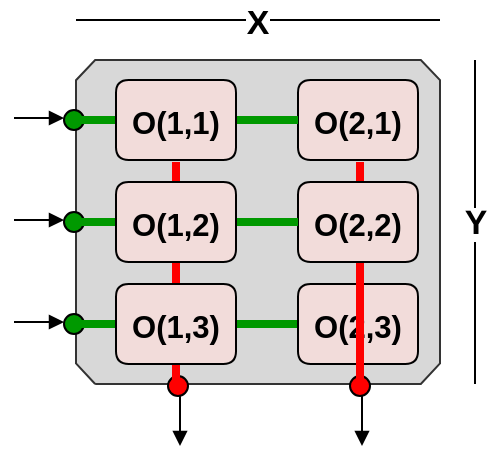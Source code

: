 <mxfile version="19.0.3" type="device"><diagram name="Figures 7, 8, 9" id="Matrices_1"><mxGraphModel dx="1126" dy="689" grid="1" gridSize="10" guides="1" tooltips="1" connect="1" arrows="1" fold="1" page="1" pageScale="1" pageWidth="850" pageHeight="1100" math="0" shadow="0"><root><mxCell id="0"/><mxCell id="1" parent="0"/><mxCell id="110" style="vsdxID=165;fillColor=#d8d8d8;gradientColor=none;shape=stencil(lZLLDoMgEEW/hi1BRmlcW/sfJmIhpWCQvv6+0ImpqYnS3TzOkDtzIdBMqhsl4WwK3l3kQ/dBETgSzrVV0usQIwItgWZwXp69u9ke87FLZIqu7p5eeOJcRblIQ5y9sFAw9slPSBttF3Rd0kOZj8/NGa6BCpGPC8qLf7RsKFmtucGuRFS57M5+e7eOwdemQRuDLi/7v7bGEn4JaN8=);strokeColor=#333333;spacingBottom=-3;points=[[0,0,0],[1,0,0]];labelBackgroundColor=#ffff99;rounded=0;html=1;whiteSpace=wrap;" parent="1" vertex="1"><mxGeometry x="361" y="341" width="182" height="162" as="geometry"/></mxCell><mxCell id="111" style="vsdxID=168;fillColor=none;gradientColor=none;strokeColor=none;spacingBottom=-3;points=[];labelBackgroundColor=none;rounded=0;html=1;whiteSpace=wrap;" parent="1" vertex="1"><mxGeometry x="330" y="468" width="35" height="10" as="geometry"/></mxCell><mxCell id="112" style="vsdxID=169;fillColor=#009900;gradientColor=none;shape=stencil(vVHLDsIgEPwajiQI6RfU+h8bu22JCGRB2/69kG1iazx58DazM/vIjjBtmiCi0CplCjecbZ8nYc5Ca+snJJsLEqYTph0C4Ujh4XvmEaqzont41gkL96naodXKrGF6YSfQtUi0OXXDVlqPfJNP6usotUhYbJIUMmQb/GGrAxpRljVycDBuc1hKM2LclX8/7H9nFfB+82Cd45T2+mcspcSRmu4F);strokeColor=#000000;spacingBottom=-3;points=[];labelBackgroundColor=none;rounded=0;html=1;whiteSpace=wrap;" parent="111" vertex="1"><mxGeometry x="25" width="10" height="10" as="geometry"/></mxCell><mxCell id="187" style="vsdxID=170;edgeStyle=none;startArrow=none;endArrow=block;startSize=5;endSize=5;strokeColor=#000000;spacingTop=0;spacingBottom=-3;spacingLeft=0;spacingRight=0;verticalAlign=middle;html=1;labelBackgroundColor=none;rounded=0;" parent="111" edge="1"><mxGeometry relative="1" as="geometry"><mxPoint x="-1" as="offset"/><Array as="points"/><mxPoint y="4" as="sourcePoint"/><mxPoint x="25" y="4" as="targetPoint"/></mxGeometry></mxCell><mxCell id="113" style="vsdxID=172;rotation=90;fillColor=none;gradientColor=none;strokeColor=none;spacingBottom=-3;points=[];labelBackgroundColor=none;rounded=0;html=1;whiteSpace=wrap;" parent="1" vertex="1"><mxGeometry x="394" y="511" width="35" height="10" as="geometry"/></mxCell><mxCell id="114" style="vsdxID=173;rotation=90;fillColor=#FF0000;gradientColor=none;shape=stencil(vVHLDsIgEPwajiQI6RfU+h8bu22JCGRB2/69kG1iazx58DazM/vIjjBtmiCi0CplCjecbZ8nYc5Ca+snJJsLEqYTph0C4Ujh4XvmEaqzont41gkL96naodXKrGF6YSfQtUi0OXXDVlqPfJNP6usotUhYbJIUMmQb/GGrAxpRljVycDBuc1hKM2LclX8/7H9nFfB+82Cd45T2+mcspcSRmu4F);strokeColor=#000000;spacingBottom=-3;points=[];labelBackgroundColor=none;rounded=0;html=1;whiteSpace=wrap;" parent="113" vertex="1"><mxGeometry x="13" y="-12" width="10" height="10" as="geometry"/></mxCell><mxCell id="189" style="vsdxID=174;edgeStyle=none;startArrow=none;endArrow=block;startSize=5;endSize=5;strokeColor=#000000;spacingTop=0;spacingBottom=-3;spacingLeft=0;spacingRight=0;verticalAlign=middle;html=1;labelBackgroundColor=none;rounded=0;" parent="113" edge="1"><mxGeometry relative="1" as="geometry"><mxPoint x="-1" as="offset"/><Array as="points"/><mxPoint x="19" y="-2" as="sourcePoint"/><mxPoint x="19" y="23" as="targetPoint"/></mxGeometry></mxCell><mxCell id="115" value="&lt;div style=&quot;font-size: 1px&quot;&gt;&lt;font style=&quot;font-size:15.52px;font-family:Arial;color:#000000;direction:ltr;letter-spacing:0px;line-height:100%;opacity:1&quot;&gt;&lt;b&gt;O(2,1)&lt;br/&gt;&lt;/b&gt;&lt;/font&gt;&lt;/div&gt;" style="verticalAlign=middle;align=center;vsdxID=176;fillColor=#f2dcda;gradientColor=none;shape=stencil(nZBLDsIwEENPM1sUMoILlHIBThCRQEaEpErD9/SkNUhVFyy6G9vPGsnETe9N50irvuR0cQ+xxRPvSGuJ3mUp9SJuiZtTyu6c0y1a6M5UUqvRcRad9UBrZfLxIG8Hb7viDWz0ruk+/HsiVYhe376C3gMNEifoL1wE/0EXgrP39RgXwVYSAgad5vMFq4X1uf0A);strokeColor=#000000;spacingBottom=-1;points=[];labelBackgroundColor=none;rounded=1;html=1;whiteSpace=wrap;" parent="1" vertex="1"><mxGeometry x="472" y="351" width="60" height="40" as="geometry"/></mxCell><mxCell id="116" style="vsdxID=177;rotation=90;fillColor=none;gradientColor=none;strokeColor=none;spacingBottom=-3;points=[];labelBackgroundColor=none;rounded=0;html=1;whiteSpace=wrap;" parent="1" vertex="1"><mxGeometry x="485" y="511" width="35" height="10" as="geometry"/></mxCell><mxCell id="117" style="vsdxID=178;rotation=90;fillColor=#FF0000;gradientColor=none;shape=stencil(vVHLDsIgEPwajiQI6RfU+h8bu22JCGRB2/69kG1iazx58DazM/vIjjBtmiCi0CplCjecbZ8nYc5Ca+snJJsLEqYTph0C4Ujh4XvmEaqzont41gkL96naodXKrGF6YSfQtUi0OXXDVlqPfJNP6usotUhYbJIUMmQb/GGrAxpRljVycDBuc1hKM2LclX8/7H9nFfB+82Cd45T2+mcspcSRmu4F);strokeColor=#000000;spacingBottom=-3;points=[];labelBackgroundColor=none;rounded=0;html=1;whiteSpace=wrap;" parent="116" vertex="1"><mxGeometry x="13" y="-12" width="10" height="10" as="geometry"/></mxCell><mxCell id="191" style="vsdxID=179;edgeStyle=none;startArrow=none;endArrow=block;startSize=5;endSize=5;strokeColor=#000000;spacingTop=0;spacingBottom=-3;spacingLeft=0;spacingRight=0;verticalAlign=middle;html=1;labelBackgroundColor=none;rounded=0;" parent="116" edge="1"><mxGeometry relative="1" as="geometry"><mxPoint x="-1" as="offset"/><Array as="points"/><mxPoint x="19" y="-2" as="sourcePoint"/><mxPoint x="19" y="23" as="targetPoint"/></mxGeometry></mxCell><mxCell id="118" style="vsdxID=180;fillColor=none;gradientColor=none;strokeColor=none;spacingBottom=-3;points=[];labelBackgroundColor=none;rounded=0;html=1;whiteSpace=wrap;" parent="1" vertex="1"><mxGeometry x="330" y="366" width="35" height="10" as="geometry"/></mxCell><mxCell id="119" style="vsdxID=181;fillColor=#009900;gradientColor=none;shape=stencil(vVHLDsIgEPwajiQI6RfU+h8bu22JCGRB2/69kG1iazx58DazM/vIjjBtmiCi0CplCjecbZ8nYc5Ca+snJJsLEqYTph0C4Ujh4XvmEaqzont41gkL96naodXKrGF6YSfQtUi0OXXDVlqPfJNP6usotUhYbJIUMmQb/GGrAxpRljVycDBuc1hKM2LclX8/7H9nFfB+82Cd45T2+mcspcSRmu4F);strokeColor=#000000;spacingBottom=-3;points=[];labelBackgroundColor=none;rounded=0;html=1;whiteSpace=wrap;" parent="118" vertex="1"><mxGeometry x="25" width="10" height="10" as="geometry"/></mxCell><mxCell id="192" style="vsdxID=182;edgeStyle=none;startArrow=none;endArrow=block;startSize=5;endSize=5;strokeColor=#000000;spacingTop=0;spacingBottom=-3;spacingLeft=0;spacingRight=0;verticalAlign=middle;html=1;labelBackgroundColor=none;rounded=0;" parent="118" edge="1"><mxGeometry relative="1" as="geometry"><mxPoint x="-1" as="offset"/><Array as="points"/><mxPoint y="4" as="sourcePoint"/><mxPoint x="25" y="4" as="targetPoint"/></mxGeometry></mxCell><mxCell id="120" style="vsdxID=184;fillColor=none;gradientColor=none;strokeColor=none;spacingBottom=-3;points=[];labelBackgroundColor=none;rounded=0;html=1;whiteSpace=wrap;" parent="1" vertex="1"><mxGeometry x="330" y="417" width="35" height="10" as="geometry"/></mxCell><mxCell id="121" style="vsdxID=185;fillColor=#009900;gradientColor=none;shape=stencil(vVHLDsIgEPwajiQI6RfU+h8bu22JCGRB2/69kG1iazx58DazM/vIjjBtmiCi0CplCjecbZ8nYc5Ca+snJJsLEqYTph0C4Ujh4XvmEaqzont41gkL96naodXKrGF6YSfQtUi0OXXDVlqPfJNP6usotUhYbJIUMmQb/GGrAxpRljVycDBuc1hKM2LclX8/7H9nFfB+82Cd45T2+mcspcSRmu4F);strokeColor=#000000;spacingBottom=-3;points=[];labelBackgroundColor=none;rounded=0;html=1;whiteSpace=wrap;" parent="120" vertex="1"><mxGeometry x="25" width="10" height="10" as="geometry"/></mxCell><mxCell id="194" style="vsdxID=186;edgeStyle=none;startArrow=none;endArrow=block;startSize=5;endSize=5;strokeColor=#000000;spacingTop=0;spacingBottom=-3;spacingLeft=0;spacingRight=0;verticalAlign=middle;html=1;labelBackgroundColor=none;rounded=0;" parent="120" edge="1"><mxGeometry relative="1" as="geometry"><mxPoint x="-1" as="offset"/><Array as="points"/><mxPoint y="4" as="sourcePoint"/><mxPoint x="25" y="4" as="targetPoint"/></mxGeometry></mxCell><mxCell id="185" style="vsdxID=166;edgeStyle=none;startArrow=none;endArrow=none;startSize=5;endSize=5;strokeWidth=4;strokeColor=#009900;spacingTop=0;spacingBottom=-3;spacingLeft=0;spacingRight=0;verticalAlign=middle;html=1;labelBackgroundColor=none;rounded=0;" parent="1" edge="1"><mxGeometry relative="1" as="geometry"><mxPoint x="-1" as="offset"/><Array as="points"/><mxPoint x="361" y="371" as="sourcePoint"/><mxPoint x="472" y="371" as="targetPoint"/></mxGeometry></mxCell><mxCell id="186" style="vsdxID=167;edgeStyle=none;startArrow=none;endArrow=none;startSize=5;endSize=5;strokeWidth=4;strokeColor=#009900;spacingTop=0;spacingBottom=-3;spacingLeft=0;spacingRight=0;verticalAlign=middle;html=1;labelBackgroundColor=none;rounded=0;" parent="1" edge="1"><mxGeometry relative="1" as="geometry"><mxPoint x="-1" as="offset"/><Array as="points"/><mxPoint x="361" y="473" as="sourcePoint"/><mxPoint x="472" y="473" as="targetPoint"/></mxGeometry></mxCell><mxCell id="123" value="&lt;div style=&quot;font-size: 1px&quot;&gt;&lt;font style=&quot;font-size:15.52px;font-family:Arial;color:#000000;direction:ltr;letter-spacing:0px;line-height:100%;opacity:1&quot;&gt;&lt;b&gt;O(2,3)&lt;br/&gt;&lt;/b&gt;&lt;/font&gt;&lt;/div&gt;" style="verticalAlign=middle;align=center;vsdxID=200;fillColor=#f2dcda;gradientColor=none;shape=stencil(nZBLDsIwEENPM1sUMoILlHIBThCRQEaEpErD9/SkNUhVFyy6G9vPGsnETe9N50irvuR0cQ+xxRPvSGuJ3mUp9SJuiZtTyu6c0y1a6M5UUqvRcRad9UBrZfLxIG8Hb7viDWz0ruk+/HsiVYhe376C3gMNEifoL1wE/0EXgrP39RgXwVYSAgad5vMFq4X1uf0A);strokeColor=#000000;spacingBottom=-1;points=[];labelBackgroundColor=none;rounded=1;html=1;whiteSpace=wrap;" parent="1" vertex="1"><mxGeometry x="472" y="453" width="60" height="40" as="geometry"/></mxCell><mxCell id="188" style="vsdxID=171;edgeStyle=none;startArrow=none;endArrow=none;startSize=5;endSize=5;strokeWidth=4;strokeColor=#FF0000;spacingTop=0;spacingBottom=-3;spacingLeft=0;spacingRight=0;verticalAlign=middle;html=1;labelBackgroundColor=none;rounded=0;" parent="1" edge="1"><mxGeometry relative="1" as="geometry"><Array as="points"/><mxPoint x="411" y="392" as="sourcePoint"/><mxPoint x="411" y="503" as="targetPoint"/></mxGeometry></mxCell><mxCell id="124" value="&lt;div style=&quot;font-size: 1px&quot;&gt;&lt;font style=&quot;font-size:15.52px;font-family:Arial;color:#000000;direction:ltr;letter-spacing:0px;line-height:100%;opacity:1&quot;&gt;&lt;b&gt;O(1,3)&lt;br/&gt;&lt;/b&gt;&lt;/font&gt;&lt;/div&gt;" style="verticalAlign=middle;align=center;vsdxID=207;fillColor=#f2dcda;gradientColor=none;shape=stencil(nZBLDsIwEENPM1sUMoILlHIBThCRQEaEpErD9/SkNUhVFyy6G9vPGsnETe9N50irvuR0cQ+xxRPvSGuJ3mUp9SJuiZtTyu6c0y1a6M5UUqvRcRad9UBrZfLxIG8Hb7viDWz0ruk+/HsiVYhe376C3gMNEifoL1wE/0EXgrP39RgXwVYSAgad5vMFq4X1uf0A);strokeColor=#000000;spacingBottom=-1;points=[];labelBackgroundColor=none;rounded=1;html=1;whiteSpace=wrap;" parent="1" vertex="1"><mxGeometry x="381" y="453" width="60" height="40" as="geometry"/></mxCell><mxCell id="190" style="vsdxID=175;edgeStyle=none;startArrow=none;endArrow=none;startSize=5;endSize=5;strokeWidth=4;strokeColor=#FF0000;spacingTop=0;spacingBottom=-3;spacingLeft=0;spacingRight=0;verticalAlign=middle;html=1;labelBackgroundColor=none;rounded=0;" parent="1" edge="1"><mxGeometry relative="1" as="geometry"><Array as="points"/><mxPoint x="503" y="392" as="sourcePoint"/><mxPoint x="503" y="503" as="targetPoint"/></mxGeometry></mxCell><mxCell id="126" value="&lt;div style=&quot;font-size: 1px&quot;&gt;&lt;font style=&quot;font-size:15.52px;font-family:Arial;color:#000000;direction:ltr;letter-spacing:0px;line-height:100%;opacity:1&quot;&gt;&lt;b&gt;O(2,2)&lt;br/&gt;&lt;/b&gt;&lt;/font&gt;&lt;/div&gt;" style="verticalAlign=middle;align=center;vsdxID=221;fillColor=#f2dcda;gradientColor=none;shape=stencil(nZBLDsIwEENPM1sUMoILlHIBThCRQEaEpErD9/SkNUhVFyy6G9vPGsnETe9N50irvuR0cQ+xxRPvSGuJ3mUp9SJuiZtTyu6c0y1a6M5UUqvRcRad9UBrZfLxIG8Hb7viDWz0ruk+/HsiVYhe376C3gMNEifoL1wE/0EXgrP39RgXwVYSAgad5vMFq4X1uf0A);strokeColor=#000000;spacingBottom=-1;points=[];labelBackgroundColor=none;rounded=1;html=1;whiteSpace=wrap;" parent="1" vertex="1"><mxGeometry x="472" y="402" width="60" height="40" as="geometry"/></mxCell><mxCell id="127" style="vsdxID=227;fillColor=#FFFFFF;gradientColor=none;shape=stencil(UzV2Ls5ILEhVNTIoLinKz04tz0wpyVA1dlE1MsrMy0gtyiwBslSNXVWNndPyi1LTi/JL81Ig/IJEkEoQKze/DGRCBUSfqQFIi5FBJYQL4blBVOZk5g0JlUAGwntpmTk5kNCBy1PudzwKyTXS0IBYH6H5BshAj1ygECRhGLsCAA==);strokeColor=#000000;spacingTop=-1;spacingBottom=-3;spacingLeft=-3;spacingRight=-3;points=[[0.5,0,0]];labelBackgroundColor=#FFFFFF;rounded=0;html=1;whiteSpace=wrap;" parent="1" vertex="1"><mxGeometry x="361" y="321" width="182" height="25" as="geometry"/></mxCell><mxCell id="128" value="&lt;div style=&quot;font-size: 1px&quot;&gt;&lt;font style=&quot;font-size:16.93px;font-family:Arial;color:#000000;direction:ltr;letter-spacing:0px;line-height:100%;opacity:1&quot;&gt;&lt;b&gt;X&lt;br/&gt;&lt;/b&gt;&lt;/font&gt;&lt;/div&gt;" style="text;vsdxID=227;fillColor=none;gradientColor=none;strokeColor=none;spacingTop=-1;spacingBottom=-3;spacingLeft=-3;spacingRight=-3;points=[[0.5,0,0]];labelBackgroundColor=#FFFFFF;rounded=0;html=1;whiteSpace=wrap;verticalAlign=middle;align=center;;html=1;" parent="127" vertex="1"><mxGeometry x="83.44" y="-9.28" width="16" height="19.76" as="geometry"/></mxCell><mxCell id="193" style="vsdxID=183;edgeStyle=none;startArrow=none;endArrow=none;startSize=5;endSize=5;strokeWidth=4;strokeColor=#009900;spacingTop=0;spacingBottom=-3;spacingLeft=0;spacingRight=0;verticalAlign=middle;html=1;labelBackgroundColor=none;rounded=0;" parent="1" edge="1"><mxGeometry relative="1" as="geometry"><mxPoint x="-1" as="offset"/><Array as="points"/><mxPoint x="361" y="422" as="sourcePoint"/><mxPoint x="472" y="422" as="targetPoint"/></mxGeometry></mxCell><mxCell id="129" style="vsdxID=228;rotation=270;fillColor=#FFFFFF;gradientColor=none;shape=stencil(UzV2Ls5ILEhVNTIoLinKz04tz0wpyVA1dlE1MsrMy0gtyiwBslSNXVWNndPyi1LTi/JL81Ig/IJEkEoQKze/DGRCBUSfqQFIi5FBJYQL4blBVOZk5g0JlUAGwntpmTk5kNCBy1PudzwKyTXS0IBYH6H5BshAj1ygECRhGLsCAA==);strokeColor=#000000;spacingBottom=-3;spacingLeft=-3;spacingRight=-3;points=[[0.5,0,0]];labelBackgroundColor=#FFFFFF;rounded=0;html=1;whiteSpace=wrap;;flipV=1;verticalAlign=bottom;container=0;" parent="1" vertex="1"><mxGeometry x="464" y="406.5" width="162" height="31" as="geometry"/></mxCell><mxCell id="130" value="&lt;div style=&quot;font-size: 1px&quot;&gt;&lt;font style=&quot;font-size:16.93px;font-family:Arial;color:#000000;direction:ltr;letter-spacing:0px;line-height:100%;opacity:1&quot;&gt;&lt;b&gt;Y&lt;br/&gt;&lt;/b&gt;&lt;/font&gt;&lt;/div&gt;" style="text;vsdxID=228;rotation=359.95;fillColor=none;gradientColor=none;strokeColor=none;spacingBottom=-3;spacingLeft=-3;spacingRight=-3;points=[[0.5,0,0]];labelBackgroundColor=#FFFFFF;rounded=0;html=1;whiteSpace=wrap;verticalAlign=middle;align=center;;html=1;" parent="1" vertex="1"><mxGeometry x="553" y="410.71" width="16" height="22.58" as="geometry"/></mxCell><mxCell id="122" value="&lt;div style=&quot;font-size: 1px&quot;&gt;&lt;font style=&quot;font-size:15.52px;font-family:Arial;color:#000000;direction:ltr;letter-spacing:0px;line-height:100%;opacity:1&quot;&gt;&lt;b&gt;O(1,1)&lt;br/&gt;&lt;/b&gt;&lt;/font&gt;&lt;/div&gt;" style="verticalAlign=middle;align=center;vsdxID=193;fillColor=#f2dcda;gradientColor=none;shape=stencil(nZBLDsIwEENPM1sUMoILlHIBThCRQEaEpErD9/SkNUhVFyy6G9vPGsnETe9N50irvuR0cQ+xxRPvSGuJ3mUp9SJuiZtTyu6c0y1a6M5UUqvRcRad9UBrZfLxIG8Hb7viDWz0ruk+/HsiVYhe376C3gMNEifoL1wE/0EXgrP39RgXwVYSAgad5vMFq4X1uf0A);strokeColor=#000000;spacingBottom=-1;spacingLeft=-3;spacingRight=-3;points=[];labelBackgroundColor=none;rounded=1;html=1;whiteSpace=wrap;" parent="1" vertex="1"><mxGeometry x="381" y="351" width="60" height="40" as="geometry"/></mxCell><mxCell id="125" value="&lt;div style=&quot;font-size: 1px&quot;&gt;&lt;font style=&quot;font-size:15.52px;font-family:Arial;color:#000000;direction:ltr;letter-spacing:0px;line-height:100%;opacity:1&quot;&gt;&lt;b&gt;O(1,2)&lt;br/&gt;&lt;/b&gt;&lt;/font&gt;&lt;/div&gt;" style="verticalAlign=middle;align=center;vsdxID=214;fillColor=#f2dcda;gradientColor=none;shape=stencil(nZBLDsIwEENPM1sUMoILlHIBThCRQEaEpErD9/SkNUhVFyy6G9vPGsnETe9N50irvuR0cQ+xxRPvSGuJ3mUp9SJuiZtTyu6c0y1a6M5UUqvRcRad9UBrZfLxIG8Hb7viDWz0ruk+/HsiVYhe376C3gMNEifoL1wE/0EXgrP39RgXwVYSAgad5vMFq4X1uf0A);strokeColor=#000000;spacingBottom=-1;points=[];labelBackgroundColor=none;rounded=1;html=1;whiteSpace=wrap;" parent="1" vertex="1"><mxGeometry x="381" y="402" width="60" height="40" as="geometry"/></mxCell></root></mxGraphModel></diagram></mxfile>